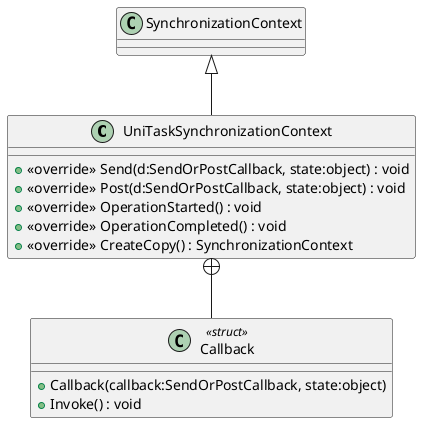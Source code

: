 @startuml
class UniTaskSynchronizationContext {
    + <<override>> Send(d:SendOrPostCallback, state:object) : void
    + <<override>> Post(d:SendOrPostCallback, state:object) : void
    + <<override>> OperationStarted() : void
    + <<override>> OperationCompleted() : void
    + <<override>> CreateCopy() : SynchronizationContext
}
class Callback <<struct>> {
    + Callback(callback:SendOrPostCallback, state:object)
    + Invoke() : void
}
SynchronizationContext <|-- UniTaskSynchronizationContext
UniTaskSynchronizationContext +-- Callback
@enduml

